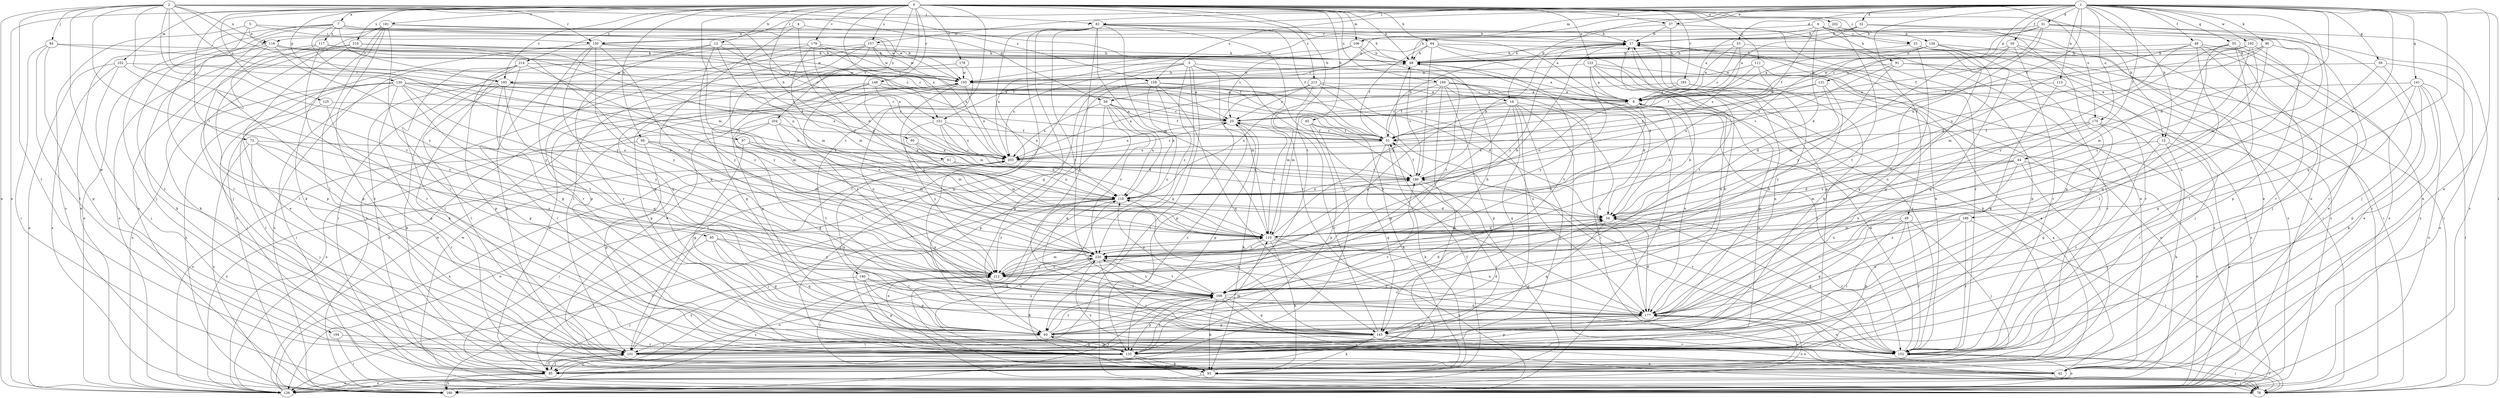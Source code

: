 strict digraph  {
0;
1;
2;
3;
4;
5;
6;
7;
8;
12;
13;
16;
17;
23;
25;
31;
32;
33;
34;
37;
42;
44;
48;
49;
50;
51;
55;
56;
58;
60;
61;
64;
65;
66;
68;
72;
76;
80;
82;
84;
85;
90;
91;
93;
95;
97;
101;
102;
106;
110;
111;
113;
116;
117;
118;
123;
125;
126;
130;
131;
134;
135;
141;
143;
148;
150;
151;
152;
157;
158;
160;
168;
169;
175;
177;
178;
179;
180;
181;
183;
185;
186;
189;
192;
194;
195;
202;
203;
204;
210;
212;
213;
214;
220;
0 -> 7  [label=a];
0 -> 12  [label=b];
0 -> 13  [label=b];
0 -> 23  [label=c];
0 -> 37  [label=e];
0 -> 61  [label=h];
0 -> 64  [label=h];
0 -> 65  [label=h];
0 -> 66  [label=h];
0 -> 68  [label=h];
0 -> 72  [label=i];
0 -> 80  [label=j];
0 -> 102  [label=m];
0 -> 106  [label=m];
0 -> 111  [label=n];
0 -> 123  [label=o];
0 -> 125  [label=o];
0 -> 126  [label=o];
0 -> 130  [label=p];
0 -> 148  [label=r];
0 -> 157  [label=s];
0 -> 168  [label=t];
0 -> 169  [label=u];
0 -> 175  [label=u];
0 -> 178  [label=v];
0 -> 179  [label=v];
0 -> 180  [label=v];
0 -> 181  [label=v];
0 -> 183  [label=v];
0 -> 185  [label=v];
0 -> 202  [label=x];
0 -> 203  [label=x];
0 -> 204  [label=y];
0 -> 210  [label=y];
0 -> 213  [label=z];
0 -> 214  [label=z];
0 -> 220  [label=z];
1 -> 13  [label=b];
1 -> 16  [label=b];
1 -> 31  [label=d];
1 -> 32  [label=d];
1 -> 33  [label=d];
1 -> 34  [label=d];
1 -> 37  [label=e];
1 -> 42  [label=e];
1 -> 44  [label=f];
1 -> 48  [label=f];
1 -> 49  [label=f];
1 -> 50  [label=f];
1 -> 51  [label=f];
1 -> 55  [label=g];
1 -> 56  [label=g];
1 -> 58  [label=g];
1 -> 76  [label=i];
1 -> 82  [label=j];
1 -> 90  [label=k];
1 -> 106  [label=m];
1 -> 113  [label=n];
1 -> 126  [label=o];
1 -> 131  [label=p];
1 -> 141  [label=q];
1 -> 143  [label=q];
1 -> 150  [label=r];
1 -> 157  [label=s];
1 -> 158  [label=s];
1 -> 175  [label=u];
1 -> 189  [label=w];
1 -> 192  [label=w];
2 -> 58  [label=g];
2 -> 82  [label=j];
2 -> 84  [label=j];
2 -> 95  [label=l];
2 -> 97  [label=l];
2 -> 101  [label=l];
2 -> 110  [label=m];
2 -> 116  [label=n];
2 -> 126  [label=o];
2 -> 150  [label=r];
2 -> 158  [label=s];
2 -> 168  [label=t];
2 -> 185  [label=v];
2 -> 194  [label=w];
2 -> 212  [label=y];
3 -> 8  [label=a];
3 -> 60  [label=g];
3 -> 76  [label=i];
3 -> 110  [label=m];
3 -> 160  [label=s];
3 -> 177  [label=u];
3 -> 185  [label=v];
3 -> 203  [label=x];
3 -> 220  [label=z];
4 -> 16  [label=b];
4 -> 34  [label=d];
4 -> 116  [label=n];
4 -> 143  [label=q];
5 -> 101  [label=l];
5 -> 116  [label=n];
5 -> 150  [label=r];
5 -> 160  [label=s];
5 -> 195  [label=w];
6 -> 23  [label=c];
6 -> 34  [label=d];
6 -> 51  [label=f];
6 -> 91  [label=k];
6 -> 134  [label=p];
6 -> 135  [label=p];
6 -> 150  [label=r];
6 -> 151  [label=r];
7 -> 17  [label=b];
7 -> 85  [label=j];
7 -> 101  [label=l];
7 -> 117  [label=n];
7 -> 126  [label=o];
7 -> 151  [label=r];
7 -> 185  [label=v];
7 -> 186  [label=v];
7 -> 195  [label=w];
7 -> 212  [label=y];
8 -> 25  [label=c];
8 -> 34  [label=d];
8 -> 118  [label=n];
8 -> 177  [label=u];
8 -> 212  [label=y];
12 -> 68  [label=h];
12 -> 76  [label=i];
12 -> 110  [label=m];
12 -> 151  [label=r];
12 -> 152  [label=r];
12 -> 212  [label=y];
13 -> 93  [label=k];
13 -> 126  [label=o];
13 -> 152  [label=r];
13 -> 203  [label=x];
16 -> 25  [label=c];
16 -> 60  [label=g];
16 -> 76  [label=i];
16 -> 85  [label=j];
16 -> 101  [label=l];
16 -> 143  [label=q];
16 -> 177  [label=u];
16 -> 212  [label=y];
17 -> 68  [label=h];
17 -> 85  [label=j];
17 -> 168  [label=t];
17 -> 220  [label=z];
23 -> 60  [label=g];
23 -> 68  [label=h];
23 -> 143  [label=q];
23 -> 152  [label=r];
23 -> 177  [label=u];
25 -> 51  [label=f];
25 -> 93  [label=k];
25 -> 135  [label=p];
25 -> 203  [label=x];
31 -> 8  [label=a];
31 -> 17  [label=b];
31 -> 25  [label=c];
31 -> 51  [label=f];
31 -> 85  [label=j];
31 -> 110  [label=m];
31 -> 118  [label=n];
31 -> 160  [label=s];
32 -> 8  [label=a];
32 -> 17  [label=b];
32 -> 42  [label=e];
32 -> 177  [label=u];
32 -> 195  [label=w];
33 -> 8  [label=a];
33 -> 25  [label=c];
33 -> 68  [label=h];
33 -> 135  [label=p];
33 -> 203  [label=x];
34 -> 110  [label=m];
34 -> 143  [label=q];
34 -> 152  [label=r];
37 -> 17  [label=b];
37 -> 42  [label=e];
37 -> 68  [label=h];
37 -> 135  [label=p];
37 -> 152  [label=r];
42 -> 177  [label=u];
42 -> 220  [label=z];
44 -> 34  [label=d];
44 -> 85  [label=j];
44 -> 110  [label=m];
44 -> 126  [label=o];
44 -> 177  [label=u];
44 -> 186  [label=v];
48 -> 34  [label=d];
48 -> 42  [label=e];
48 -> 68  [label=h];
48 -> 85  [label=j];
48 -> 101  [label=l];
48 -> 110  [label=m];
48 -> 160  [label=s];
49 -> 60  [label=g];
49 -> 85  [label=j];
49 -> 101  [label=l];
49 -> 110  [label=m];
49 -> 135  [label=p];
49 -> 152  [label=r];
50 -> 60  [label=g];
50 -> 68  [label=h];
50 -> 76  [label=i];
50 -> 152  [label=r];
50 -> 160  [label=s];
50 -> 212  [label=y];
51 -> 17  [label=b];
51 -> 93  [label=k];
51 -> 143  [label=q];
51 -> 203  [label=x];
55 -> 68  [label=h];
55 -> 101  [label=l];
55 -> 126  [label=o];
55 -> 143  [label=q];
55 -> 152  [label=r];
55 -> 220  [label=z];
56 -> 42  [label=e];
56 -> 126  [label=o];
56 -> 177  [label=u];
56 -> 195  [label=w];
58 -> 25  [label=c];
58 -> 51  [label=f];
58 -> 118  [label=n];
58 -> 135  [label=p];
58 -> 143  [label=q];
58 -> 203  [label=x];
58 -> 220  [label=z];
60 -> 17  [label=b];
60 -> 34  [label=d];
60 -> 101  [label=l];
60 -> 135  [label=p];
60 -> 168  [label=t];
60 -> 186  [label=v];
60 -> 203  [label=x];
61 -> 118  [label=n];
61 -> 126  [label=o];
61 -> 186  [label=v];
64 -> 34  [label=d];
64 -> 51  [label=f];
64 -> 68  [label=h];
64 -> 76  [label=i];
64 -> 93  [label=k];
64 -> 186  [label=v];
65 -> 51  [label=f];
65 -> 85  [label=j];
65 -> 93  [label=k];
65 -> 135  [label=p];
66 -> 110  [label=m];
66 -> 126  [label=o];
66 -> 135  [label=p];
66 -> 168  [label=t];
66 -> 203  [label=x];
68 -> 17  [label=b];
68 -> 168  [label=t];
68 -> 186  [label=v];
68 -> 195  [label=w];
72 -> 85  [label=j];
72 -> 152  [label=r];
72 -> 160  [label=s];
72 -> 203  [label=x];
72 -> 212  [label=y];
76 -> 118  [label=n];
76 -> 152  [label=r];
76 -> 195  [label=w];
80 -> 110  [label=m];
80 -> 118  [label=n];
80 -> 203  [label=x];
82 -> 8  [label=a];
82 -> 17  [label=b];
82 -> 51  [label=f];
82 -> 60  [label=g];
82 -> 101  [label=l];
82 -> 110  [label=m];
82 -> 118  [label=n];
82 -> 135  [label=p];
82 -> 152  [label=r];
82 -> 168  [label=t];
82 -> 177  [label=u];
84 -> 68  [label=h];
84 -> 76  [label=i];
84 -> 101  [label=l];
84 -> 135  [label=p];
84 -> 195  [label=w];
85 -> 101  [label=l];
85 -> 126  [label=o];
85 -> 160  [label=s];
85 -> 195  [label=w];
90 -> 51  [label=f];
90 -> 68  [label=h];
90 -> 118  [label=n];
90 -> 152  [label=r];
90 -> 168  [label=t];
91 -> 85  [label=j];
91 -> 110  [label=m];
91 -> 152  [label=r];
91 -> 186  [label=v];
91 -> 195  [label=w];
93 -> 8  [label=a];
93 -> 51  [label=f];
93 -> 76  [label=i];
93 -> 118  [label=n];
93 -> 126  [label=o];
93 -> 177  [label=u];
93 -> 212  [label=y];
95 -> 60  [label=g];
95 -> 85  [label=j];
95 -> 143  [label=q];
95 -> 212  [label=y];
95 -> 220  [label=z];
97 -> 60  [label=g];
97 -> 110  [label=m];
97 -> 118  [label=n];
97 -> 203  [label=x];
101 -> 17  [label=b];
101 -> 25  [label=c];
101 -> 42  [label=e];
101 -> 85  [label=j];
101 -> 212  [label=y];
102 -> 85  [label=j];
102 -> 126  [label=o];
102 -> 160  [label=s];
102 -> 195  [label=w];
102 -> 212  [label=y];
106 -> 25  [label=c];
106 -> 68  [label=h];
106 -> 168  [label=t];
106 -> 203  [label=x];
110 -> 25  [label=c];
110 -> 34  [label=d];
110 -> 68  [label=h];
110 -> 93  [label=k];
110 -> 160  [label=s];
110 -> 177  [label=u];
110 -> 212  [label=y];
110 -> 220  [label=z];
111 -> 51  [label=f];
111 -> 118  [label=n];
111 -> 160  [label=s];
111 -> 195  [label=w];
113 -> 8  [label=a];
113 -> 60  [label=g];
113 -> 160  [label=s];
116 -> 25  [label=c];
116 -> 51  [label=f];
116 -> 68  [label=h];
116 -> 93  [label=k];
116 -> 126  [label=o];
116 -> 135  [label=p];
116 -> 212  [label=y];
117 -> 68  [label=h];
117 -> 118  [label=n];
117 -> 126  [label=o];
117 -> 135  [label=p];
117 -> 152  [label=r];
117 -> 203  [label=x];
118 -> 34  [label=d];
118 -> 85  [label=j];
118 -> 93  [label=k];
118 -> 126  [label=o];
118 -> 186  [label=v];
118 -> 212  [label=y];
123 -> 8  [label=a];
123 -> 42  [label=e];
123 -> 135  [label=p];
123 -> 152  [label=r];
123 -> 177  [label=u];
123 -> 195  [label=w];
123 -> 212  [label=y];
125 -> 25  [label=c];
125 -> 60  [label=g];
125 -> 101  [label=l];
126 -> 195  [label=w];
126 -> 203  [label=x];
130 -> 8  [label=a];
130 -> 25  [label=c];
130 -> 76  [label=i];
130 -> 85  [label=j];
130 -> 110  [label=m];
130 -> 118  [label=n];
130 -> 126  [label=o];
130 -> 135  [label=p];
130 -> 160  [label=s];
130 -> 168  [label=t];
130 -> 212  [label=y];
131 -> 8  [label=a];
131 -> 34  [label=d];
131 -> 203  [label=x];
131 -> 212  [label=y];
134 -> 8  [label=a];
134 -> 68  [label=h];
134 -> 76  [label=i];
134 -> 160  [label=s];
134 -> 168  [label=t];
134 -> 186  [label=v];
135 -> 60  [label=g];
135 -> 76  [label=i];
135 -> 85  [label=j];
135 -> 93  [label=k];
135 -> 110  [label=m];
135 -> 168  [label=t];
141 -> 8  [label=a];
141 -> 76  [label=i];
141 -> 93  [label=k];
141 -> 101  [label=l];
141 -> 126  [label=o];
141 -> 135  [label=p];
141 -> 143  [label=q];
143 -> 17  [label=b];
143 -> 25  [label=c];
143 -> 42  [label=e];
143 -> 93  [label=k];
143 -> 101  [label=l];
143 -> 118  [label=n];
143 -> 152  [label=r];
143 -> 203  [label=x];
148 -> 8  [label=a];
148 -> 110  [label=m];
148 -> 118  [label=n];
148 -> 126  [label=o];
148 -> 135  [label=p];
148 -> 168  [label=t];
150 -> 51  [label=f];
150 -> 68  [label=h];
150 -> 143  [label=q];
150 -> 152  [label=r];
150 -> 160  [label=s];
150 -> 212  [label=y];
150 -> 220  [label=z];
151 -> 34  [label=d];
151 -> 51  [label=f];
151 -> 186  [label=v];
151 -> 203  [label=x];
151 -> 212  [label=y];
152 -> 8  [label=a];
152 -> 17  [label=b];
152 -> 34  [label=d];
152 -> 76  [label=i];
152 -> 126  [label=o];
152 -> 177  [label=u];
152 -> 186  [label=v];
157 -> 60  [label=g];
157 -> 68  [label=h];
157 -> 101  [label=l];
157 -> 160  [label=s];
157 -> 195  [label=w];
157 -> 203  [label=x];
157 -> 212  [label=y];
158 -> 8  [label=a];
158 -> 60  [label=g];
158 -> 101  [label=l];
158 -> 118  [label=n];
158 -> 143  [label=q];
158 -> 186  [label=v];
158 -> 212  [label=y];
160 -> 68  [label=h];
160 -> 168  [label=t];
168 -> 34  [label=d];
168 -> 68  [label=h];
168 -> 76  [label=i];
168 -> 93  [label=k];
168 -> 118  [label=n];
168 -> 135  [label=p];
168 -> 143  [label=q];
168 -> 177  [label=u];
168 -> 220  [label=z];
169 -> 8  [label=a];
169 -> 34  [label=d];
169 -> 76  [label=i];
169 -> 85  [label=j];
169 -> 110  [label=m];
169 -> 118  [label=n];
169 -> 135  [label=p];
169 -> 152  [label=r];
169 -> 203  [label=x];
175 -> 51  [label=f];
175 -> 135  [label=p];
175 -> 152  [label=r];
175 -> 177  [label=u];
175 -> 220  [label=z];
177 -> 34  [label=d];
177 -> 60  [label=g];
177 -> 126  [label=o];
177 -> 135  [label=p];
177 -> 143  [label=q];
177 -> 220  [label=z];
178 -> 42  [label=e];
178 -> 60  [label=g];
178 -> 177  [label=u];
178 -> 195  [label=w];
179 -> 34  [label=d];
179 -> 51  [label=f];
179 -> 68  [label=h];
179 -> 93  [label=k];
179 -> 110  [label=m];
179 -> 135  [label=p];
179 -> 195  [label=w];
180 -> 60  [label=g];
180 -> 85  [label=j];
180 -> 135  [label=p];
180 -> 168  [label=t];
180 -> 177  [label=u];
181 -> 17  [label=b];
181 -> 42  [label=e];
181 -> 68  [label=h];
181 -> 85  [label=j];
181 -> 93  [label=k];
181 -> 101  [label=l];
181 -> 152  [label=r];
181 -> 160  [label=s];
183 -> 8  [label=a];
183 -> 51  [label=f];
183 -> 126  [label=o];
183 -> 177  [label=u];
185 -> 8  [label=a];
185 -> 51  [label=f];
185 -> 85  [label=j];
185 -> 93  [label=k];
185 -> 101  [label=l];
185 -> 143  [label=q];
185 -> 152  [label=r];
185 -> 203  [label=x];
186 -> 17  [label=b];
186 -> 51  [label=f];
186 -> 101  [label=l];
186 -> 118  [label=n];
186 -> 126  [label=o];
189 -> 76  [label=i];
189 -> 110  [label=m];
189 -> 152  [label=r];
189 -> 177  [label=u];
189 -> 220  [label=z];
192 -> 8  [label=a];
192 -> 68  [label=h];
192 -> 110  [label=m];
192 -> 135  [label=p];
192 -> 168  [label=t];
192 -> 220  [label=z];
194 -> 76  [label=i];
194 -> 152  [label=r];
195 -> 8  [label=a];
195 -> 34  [label=d];
195 -> 60  [label=g];
195 -> 68  [label=h];
195 -> 203  [label=x];
195 -> 220  [label=z];
202 -> 17  [label=b];
202 -> 42  [label=e];
202 -> 76  [label=i];
202 -> 168  [label=t];
203 -> 25  [label=c];
203 -> 76  [label=i];
203 -> 126  [label=o];
203 -> 186  [label=v];
204 -> 51  [label=f];
204 -> 110  [label=m];
204 -> 126  [label=o];
204 -> 143  [label=q];
204 -> 220  [label=z];
210 -> 25  [label=c];
210 -> 42  [label=e];
210 -> 68  [label=h];
210 -> 93  [label=k];
210 -> 101  [label=l];
210 -> 220  [label=z];
212 -> 17  [label=b];
212 -> 110  [label=m];
212 -> 160  [label=s];
212 -> 168  [label=t];
212 -> 220  [label=z];
213 -> 8  [label=a];
213 -> 25  [label=c];
213 -> 110  [label=m];
213 -> 135  [label=p];
213 -> 152  [label=r];
213 -> 177  [label=u];
214 -> 60  [label=g];
214 -> 93  [label=k];
214 -> 101  [label=l];
214 -> 135  [label=p];
214 -> 160  [label=s];
214 -> 195  [label=w];
214 -> 220  [label=z];
220 -> 17  [label=b];
220 -> 93  [label=k];
220 -> 126  [label=o];
220 -> 152  [label=r];
220 -> 168  [label=t];
220 -> 212  [label=y];
}
